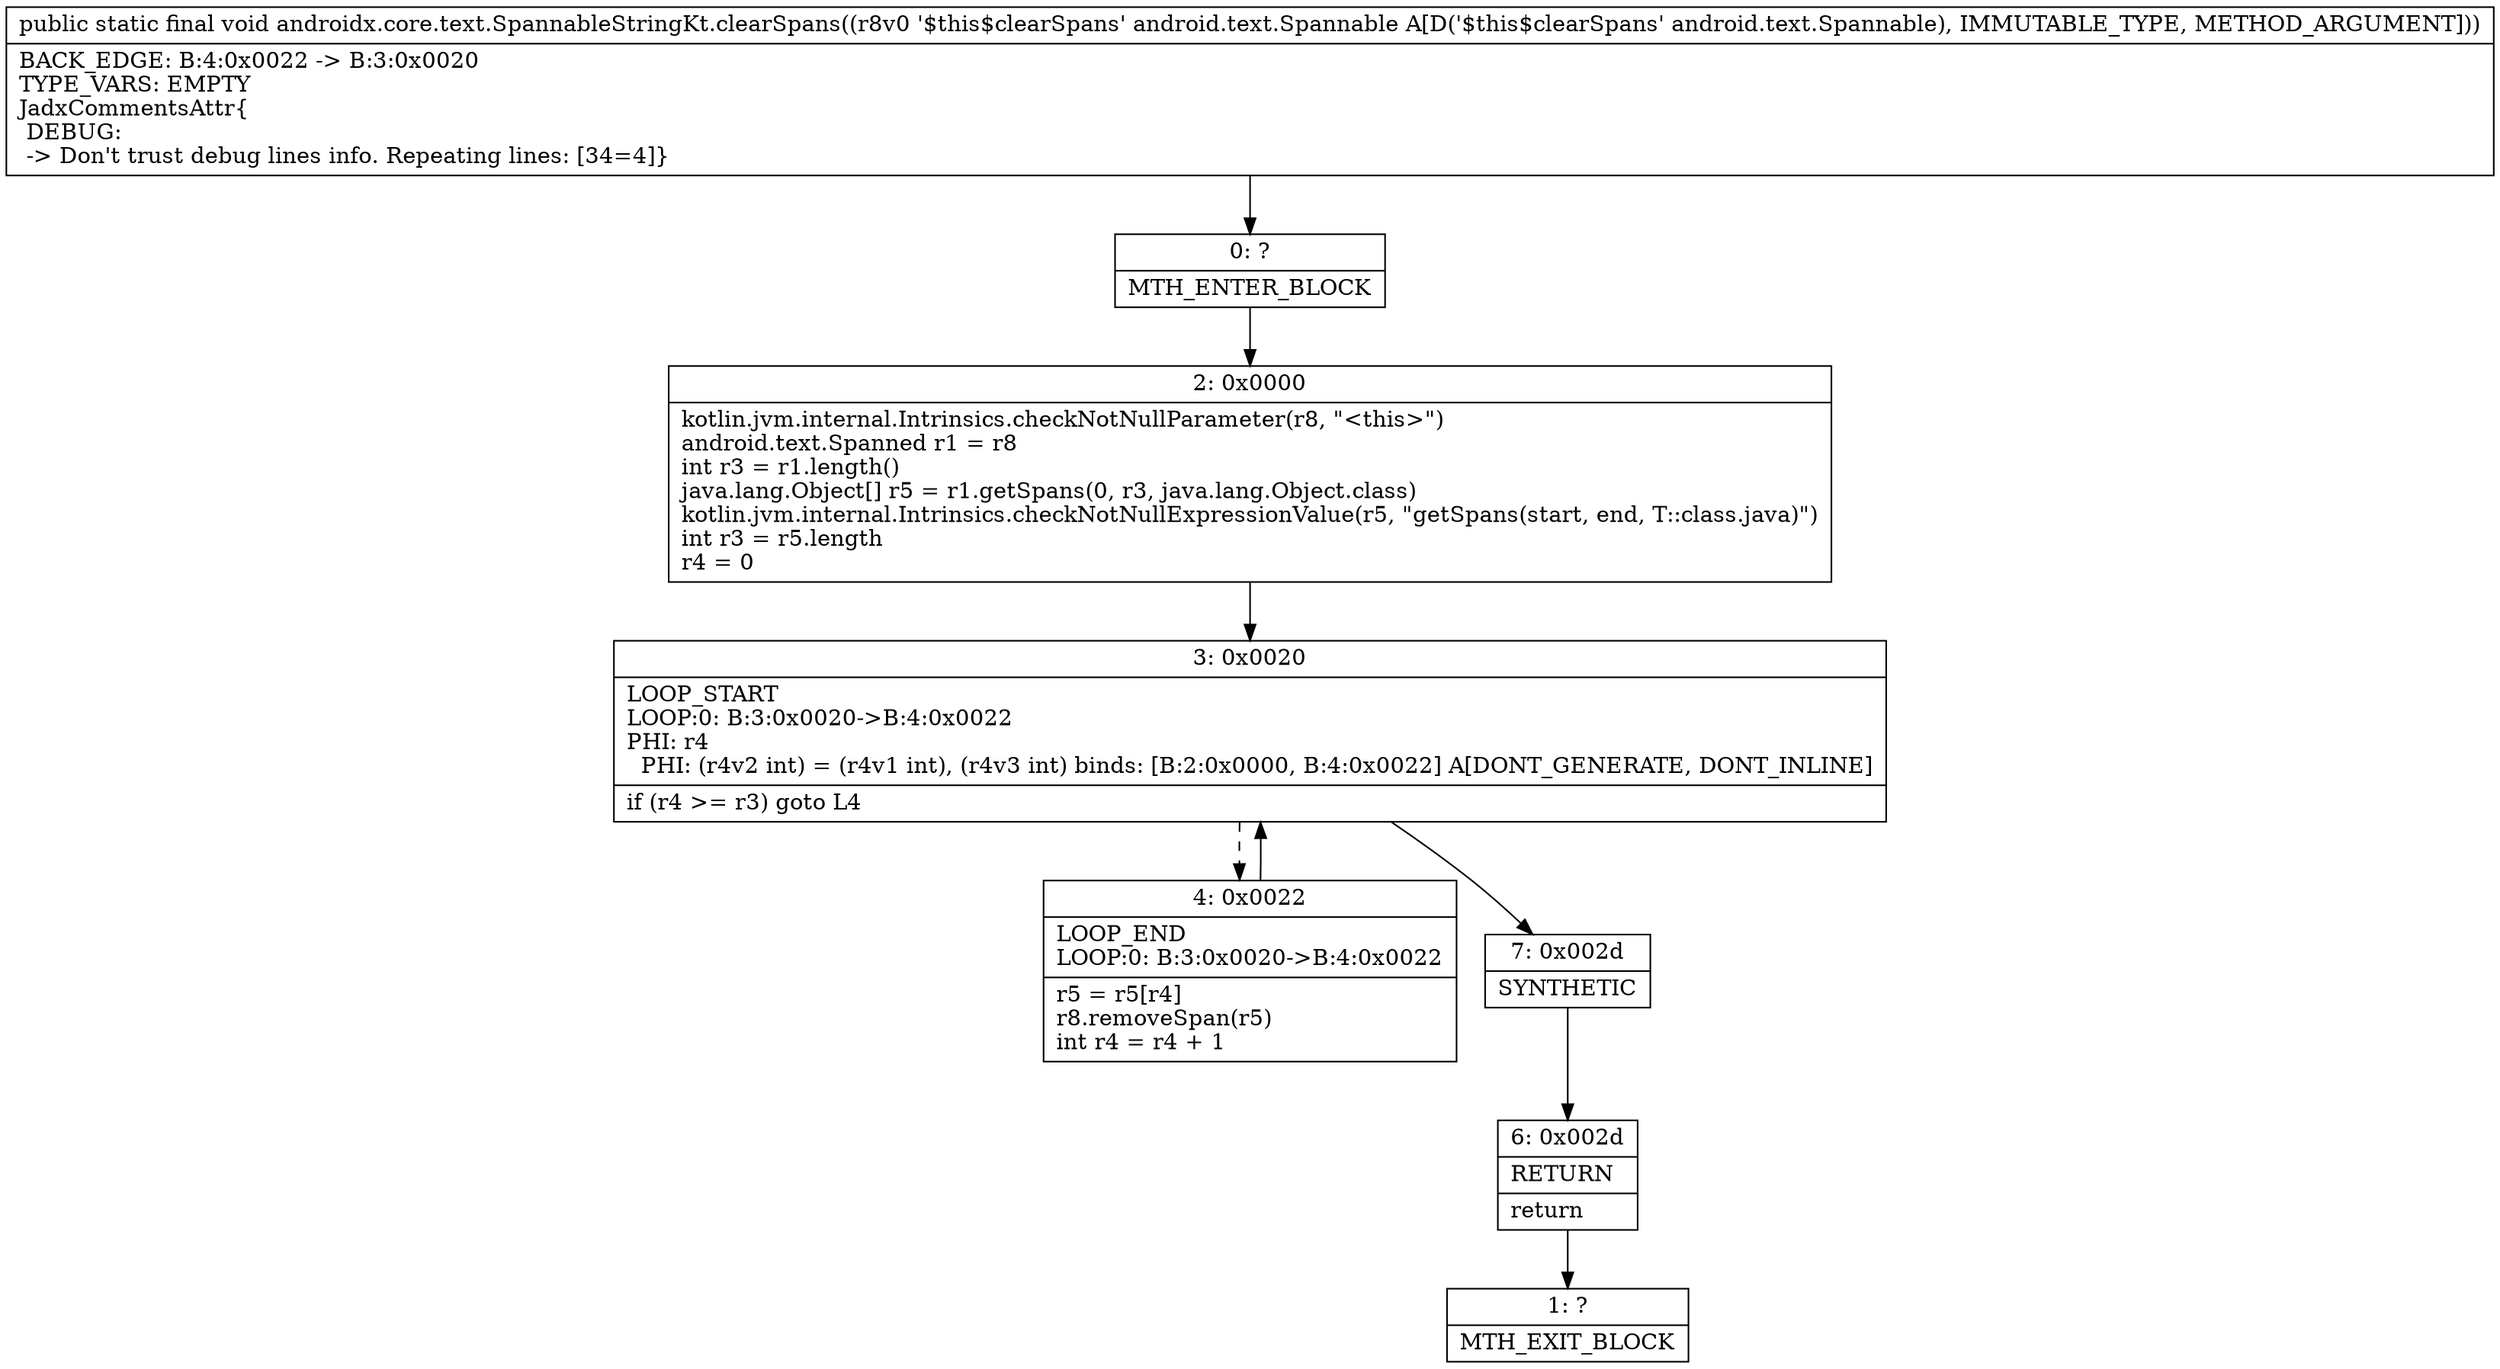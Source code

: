digraph "CFG forandroidx.core.text.SpannableStringKt.clearSpans(Landroid\/text\/Spannable;)V" {
Node_0 [shape=record,label="{0\:\ ?|MTH_ENTER_BLOCK\l}"];
Node_2 [shape=record,label="{2\:\ 0x0000|kotlin.jvm.internal.Intrinsics.checkNotNullParameter(r8, \"\<this\>\")\landroid.text.Spanned r1 = r8\lint r3 = r1.length()\ljava.lang.Object[] r5 = r1.getSpans(0, r3, java.lang.Object.class)\lkotlin.jvm.internal.Intrinsics.checkNotNullExpressionValue(r5, \"getSpans(start, end, T::class.java)\")\lint r3 = r5.length\lr4 = 0\l}"];
Node_3 [shape=record,label="{3\:\ 0x0020|LOOP_START\lLOOP:0: B:3:0x0020\-\>B:4:0x0022\lPHI: r4 \l  PHI: (r4v2 int) = (r4v1 int), (r4v3 int) binds: [B:2:0x0000, B:4:0x0022] A[DONT_GENERATE, DONT_INLINE]\l|if (r4 \>= r3) goto L4\l}"];
Node_4 [shape=record,label="{4\:\ 0x0022|LOOP_END\lLOOP:0: B:3:0x0020\-\>B:4:0x0022\l|r5 = r5[r4]\lr8.removeSpan(r5)\lint r4 = r4 + 1\l}"];
Node_7 [shape=record,label="{7\:\ 0x002d|SYNTHETIC\l}"];
Node_6 [shape=record,label="{6\:\ 0x002d|RETURN\l|return\l}"];
Node_1 [shape=record,label="{1\:\ ?|MTH_EXIT_BLOCK\l}"];
MethodNode[shape=record,label="{public static final void androidx.core.text.SpannableStringKt.clearSpans((r8v0 '$this$clearSpans' android.text.Spannable A[D('$this$clearSpans' android.text.Spannable), IMMUTABLE_TYPE, METHOD_ARGUMENT]))  | BACK_EDGE: B:4:0x0022 \-\> B:3:0x0020\lTYPE_VARS: EMPTY\lJadxCommentsAttr\{\l DEBUG: \l \-\> Don't trust debug lines info. Repeating lines: [34=4]\}\l}"];
MethodNode -> Node_0;Node_0 -> Node_2;
Node_2 -> Node_3;
Node_3 -> Node_4[style=dashed];
Node_3 -> Node_7;
Node_4 -> Node_3;
Node_7 -> Node_6;
Node_6 -> Node_1;
}

